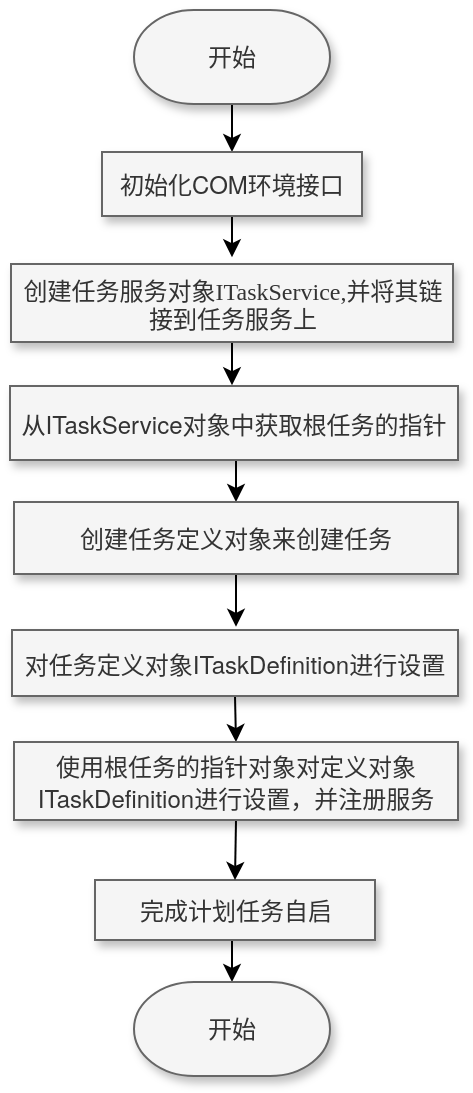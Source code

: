 <mxfile version="17.4.2" type="github">
  <diagram id="cZql5SpX02E3uWYnG992" name="第 1 页">
    <mxGraphModel dx="1038" dy="947" grid="0" gridSize="10" guides="1" tooltips="1" connect="1" arrows="1" fold="1" page="0" pageScale="1" pageWidth="827" pageHeight="1169" background="none" math="0" shadow="0">
      <root>
        <mxCell id="0" />
        <mxCell id="1" parent="0" />
        <mxCell id="NuiN4NehknKi0BaMpxLo-14" style="edgeStyle=orthogonalEdgeStyle;rounded=0;orthogonalLoop=1;jettySize=auto;html=1;exitX=0.5;exitY=1;exitDx=0;exitDy=0;exitPerimeter=0;entryX=0.5;entryY=0;entryDx=0;entryDy=0;fontFamily=Times New Roman;fontSize=12;" parent="1" source="NuiN4NehknKi0BaMpxLo-1" target="NuiN4NehknKi0BaMpxLo-2" edge="1">
          <mxGeometry relative="1" as="geometry" />
        </mxCell>
        <mxCell id="NuiN4NehknKi0BaMpxLo-1" value="开始" style="strokeWidth=1;html=1;shape=mxgraph.flowchart.terminator;whiteSpace=wrap;fillColor=#f5f5f5;fontColor=#333333;strokeColor=#666666;shadow=1;" parent="1" vertex="1">
          <mxGeometry x="320" y="-7" width="98" height="47" as="geometry" />
        </mxCell>
        <mxCell id="NuiN4NehknKi0BaMpxLo-17" style="edgeStyle=orthogonalEdgeStyle;rounded=0;orthogonalLoop=1;jettySize=auto;html=1;exitX=0.5;exitY=1;exitDx=0;exitDy=0;fontFamily=Times New Roman;fontSize=12;" parent="1" source="NuiN4NehknKi0BaMpxLo-2" edge="1">
          <mxGeometry relative="1" as="geometry">
            <mxPoint x="369" y="116.6" as="targetPoint" />
          </mxGeometry>
        </mxCell>
        <mxCell id="NuiN4NehknKi0BaMpxLo-2" value="&lt;font face=&quot;pingfang sc, microsoft yahei, helvetica neue, helvetica, arial, sans-serif&quot;&gt;初始化COM环境接口&lt;/font&gt;" style="rounded=0;whiteSpace=wrap;html=1;shadow=1;strokeWidth=1;fillColor=#f5f5f5;fontColor=#333333;strokeColor=#666666;" parent="1" vertex="1">
          <mxGeometry x="304" y="64" width="130" height="32" as="geometry" />
        </mxCell>
        <mxCell id="O9EdY3AhGa1PE8LqVUbL-2" style="edgeStyle=orthogonalEdgeStyle;rounded=0;orthogonalLoop=1;jettySize=auto;html=1;exitX=0.5;exitY=1;exitDx=0;exitDy=0;" edge="1" parent="1" source="NuiN4NehknKi0BaMpxLo-3">
          <mxGeometry relative="1" as="geometry">
            <mxPoint x="369" y="180.6" as="targetPoint" />
          </mxGeometry>
        </mxCell>
        <mxCell id="NuiN4NehknKi0BaMpxLo-3" value="&lt;font face=&quot;pingfang sc, microsoft yahei, helvetica neue, helvetica, arial, sans-serif&quot;&gt;创建&lt;/font&gt;&lt;font face=&quot;Times New Roman&quot;&gt;任务服务对象ITaskService,并将其链接到任务服务上&lt;/font&gt;" style="rounded=0;whiteSpace=wrap;html=1;shadow=1;strokeWidth=1;fillColor=#f5f5f5;fontColor=#333333;strokeColor=#666666;" parent="1" vertex="1">
          <mxGeometry x="258.5" y="120" width="221" height="39" as="geometry" />
        </mxCell>
        <mxCell id="O9EdY3AhGa1PE8LqVUbL-3" style="edgeStyle=orthogonalEdgeStyle;rounded=0;orthogonalLoop=1;jettySize=auto;html=1;exitX=0.5;exitY=1;exitDx=0;exitDy=0;entryX=0.5;entryY=0;entryDx=0;entryDy=0;" edge="1" parent="1" source="NuiN4NehknKi0BaMpxLo-4" target="NuiN4NehknKi0BaMpxLo-6">
          <mxGeometry relative="1" as="geometry" />
        </mxCell>
        <mxCell id="NuiN4NehknKi0BaMpxLo-4" value="&lt;font face=&quot;pingfang sc, microsoft yahei, helvetica neue, helvetica, arial, sans-serif&quot;&gt;从ITaskService对象中获取根任务的指针&lt;/font&gt;" style="rounded=0;whiteSpace=wrap;html=1;shadow=1;strokeWidth=1;fillColor=#f5f5f5;fontColor=#333333;strokeColor=#666666;" parent="1" vertex="1">
          <mxGeometry x="258" y="181" width="224" height="37" as="geometry" />
        </mxCell>
        <mxCell id="O9EdY3AhGa1PE8LqVUbL-4" style="edgeStyle=orthogonalEdgeStyle;rounded=0;orthogonalLoop=1;jettySize=auto;html=1;exitX=0.5;exitY=1;exitDx=0;exitDy=0;" edge="1" parent="1" source="NuiN4NehknKi0BaMpxLo-6">
          <mxGeometry relative="1" as="geometry">
            <mxPoint x="371" y="301.4" as="targetPoint" />
          </mxGeometry>
        </mxCell>
        <mxCell id="NuiN4NehknKi0BaMpxLo-6" value="&lt;font face=&quot;pingfang sc, microsoft yahei, helvetica neue, helvetica, arial, sans-serif&quot;&gt;创建任务定义对象来创建任务&lt;/font&gt;" style="rounded=0;whiteSpace=wrap;html=1;shadow=1;strokeWidth=1;fillColor=#f5f5f5;fontColor=#333333;strokeColor=#666666;" parent="1" vertex="1">
          <mxGeometry x="260" y="239" width="222" height="36" as="geometry" />
        </mxCell>
        <mxCell id="O9EdY3AhGa1PE8LqVUbL-5" style="edgeStyle=orthogonalEdgeStyle;rounded=0;orthogonalLoop=1;jettySize=auto;html=1;exitX=0.5;exitY=1;exitDx=0;exitDy=0;entryX=0.5;entryY=0;entryDx=0;entryDy=0;" edge="1" parent="1" source="NuiN4NehknKi0BaMpxLo-7" target="NuiN4NehknKi0BaMpxLo-8">
          <mxGeometry relative="1" as="geometry" />
        </mxCell>
        <mxCell id="NuiN4NehknKi0BaMpxLo-7" value="&lt;font face=&quot;pingfang sc, microsoft yahei, helvetica neue, helvetica, arial, sans-serif&quot;&gt;对任务定义对象ITaskDefinition进行设置&lt;/font&gt;" style="rounded=0;whiteSpace=wrap;html=1;shadow=1;strokeWidth=1;fillColor=#f5f5f5;fontColor=#333333;strokeColor=#666666;" parent="1" vertex="1">
          <mxGeometry x="259" y="303" width="223" height="33" as="geometry" />
        </mxCell>
        <mxCell id="O9EdY3AhGa1PE8LqVUbL-7" style="edgeStyle=orthogonalEdgeStyle;rounded=0;orthogonalLoop=1;jettySize=auto;html=1;exitX=0.5;exitY=1;exitDx=0;exitDy=0;entryX=0.5;entryY=0;entryDx=0;entryDy=0;entryPerimeter=0;" edge="1" parent="1" source="NuiN4NehknKi0BaMpxLo-9" target="NuiN4NehknKi0BaMpxLo-10">
          <mxGeometry relative="1" as="geometry" />
        </mxCell>
        <mxCell id="NuiN4NehknKi0BaMpxLo-9" value="&lt;font face=&quot;pingfang sc, microsoft yahei, helvetica neue, helvetica, arial, sans-serif&quot;&gt;完成计划任务自启&lt;/font&gt;" style="rounded=0;whiteSpace=wrap;html=1;shadow=1;strokeWidth=1;fillColor=#f5f5f5;fontColor=#333333;strokeColor=#666666;" parent="1" vertex="1">
          <mxGeometry x="300.5" y="428" width="140" height="30" as="geometry" />
        </mxCell>
        <mxCell id="NuiN4NehknKi0BaMpxLo-10" value="开始" style="strokeWidth=1;html=1;shape=mxgraph.flowchart.terminator;whiteSpace=wrap;fillColor=#f5f5f5;fontColor=#333333;strokeColor=#666666;shadow=1;" parent="1" vertex="1">
          <mxGeometry x="320" y="479" width="98" height="47" as="geometry" />
        </mxCell>
        <mxCell id="O9EdY3AhGa1PE8LqVUbL-6" style="edgeStyle=orthogonalEdgeStyle;rounded=0;orthogonalLoop=1;jettySize=auto;html=1;exitX=0.5;exitY=1;exitDx=0;exitDy=0;entryX=0.5;entryY=0;entryDx=0;entryDy=0;" edge="1" parent="1" source="NuiN4NehknKi0BaMpxLo-8" target="NuiN4NehknKi0BaMpxLo-9">
          <mxGeometry relative="1" as="geometry" />
        </mxCell>
        <mxCell id="NuiN4NehknKi0BaMpxLo-8" value="&lt;font face=&quot;pingfang sc, microsoft yahei, helvetica neue, helvetica, arial, sans-serif&quot;&gt;使用根任务的指针对象对定义对象ITaskDefinition进行设置，并注册服务&lt;/font&gt;" style="rounded=0;whiteSpace=wrap;html=1;shadow=1;strokeWidth=1;fillColor=#f5f5f5;fontColor=#333333;strokeColor=#666666;" parent="1" vertex="1">
          <mxGeometry x="260" y="359" width="222" height="39" as="geometry" />
        </mxCell>
      </root>
    </mxGraphModel>
  </diagram>
</mxfile>

